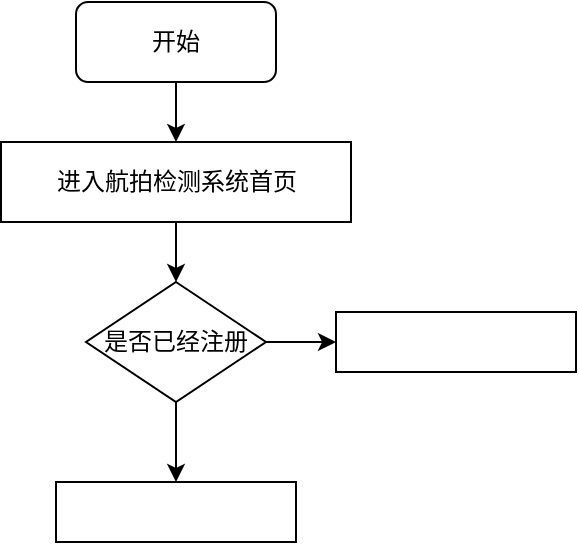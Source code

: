 <mxfile version="26.1.0">
  <diagram name="第 1 页" id="aGi-rofj-Qvo6CA43yql">
    <mxGraphModel dx="615" dy="406" grid="1" gridSize="10" guides="1" tooltips="1" connect="1" arrows="1" fold="1" page="1" pageScale="1" pageWidth="827" pageHeight="1169" math="0" shadow="0">
      <root>
        <mxCell id="0" />
        <mxCell id="1" parent="0" />
        <mxCell id="hrZ-a2nCT1J37rPOq_Vz-6" style="edgeStyle=orthogonalEdgeStyle;rounded=0;orthogonalLoop=1;jettySize=auto;html=1;entryX=0.5;entryY=0;entryDx=0;entryDy=0;" edge="1" parent="1" source="hrZ-a2nCT1J37rPOq_Vz-1" target="hrZ-a2nCT1J37rPOq_Vz-2">
          <mxGeometry relative="1" as="geometry" />
        </mxCell>
        <mxCell id="hrZ-a2nCT1J37rPOq_Vz-1" value="开始" style="rounded=1;whiteSpace=wrap;html=1;" vertex="1" parent="1">
          <mxGeometry x="350" y="80" width="100" height="40" as="geometry" />
        </mxCell>
        <mxCell id="hrZ-a2nCT1J37rPOq_Vz-7" style="edgeStyle=orthogonalEdgeStyle;rounded=0;orthogonalLoop=1;jettySize=auto;html=1;entryX=0.5;entryY=0;entryDx=0;entryDy=0;" edge="1" parent="1" source="hrZ-a2nCT1J37rPOq_Vz-2" target="hrZ-a2nCT1J37rPOq_Vz-3">
          <mxGeometry relative="1" as="geometry" />
        </mxCell>
        <mxCell id="hrZ-a2nCT1J37rPOq_Vz-2" value="进入航拍检测系统首页" style="rounded=0;whiteSpace=wrap;html=1;" vertex="1" parent="1">
          <mxGeometry x="312.5" y="150" width="175" height="40" as="geometry" />
        </mxCell>
        <mxCell id="hrZ-a2nCT1J37rPOq_Vz-8" style="edgeStyle=orthogonalEdgeStyle;rounded=0;orthogonalLoop=1;jettySize=auto;html=1;entryX=0.5;entryY=0;entryDx=0;entryDy=0;" edge="1" parent="1" source="hrZ-a2nCT1J37rPOq_Vz-3" target="hrZ-a2nCT1J37rPOq_Vz-5">
          <mxGeometry relative="1" as="geometry" />
        </mxCell>
        <mxCell id="hrZ-a2nCT1J37rPOq_Vz-9" style="edgeStyle=orthogonalEdgeStyle;rounded=0;orthogonalLoop=1;jettySize=auto;html=1;entryX=0;entryY=0.5;entryDx=0;entryDy=0;" edge="1" parent="1" source="hrZ-a2nCT1J37rPOq_Vz-3" target="hrZ-a2nCT1J37rPOq_Vz-4">
          <mxGeometry relative="1" as="geometry" />
        </mxCell>
        <mxCell id="hrZ-a2nCT1J37rPOq_Vz-3" value="是否已经注册" style="rhombus;whiteSpace=wrap;html=1;" vertex="1" parent="1">
          <mxGeometry x="355" y="220" width="90" height="60" as="geometry" />
        </mxCell>
        <mxCell id="hrZ-a2nCT1J37rPOq_Vz-4" value="" style="rounded=0;whiteSpace=wrap;html=1;" vertex="1" parent="1">
          <mxGeometry x="480" y="235" width="120" height="30" as="geometry" />
        </mxCell>
        <mxCell id="hrZ-a2nCT1J37rPOq_Vz-5" value="" style="rounded=0;whiteSpace=wrap;html=1;" vertex="1" parent="1">
          <mxGeometry x="340" y="320" width="120" height="30" as="geometry" />
        </mxCell>
      </root>
    </mxGraphModel>
  </diagram>
</mxfile>
